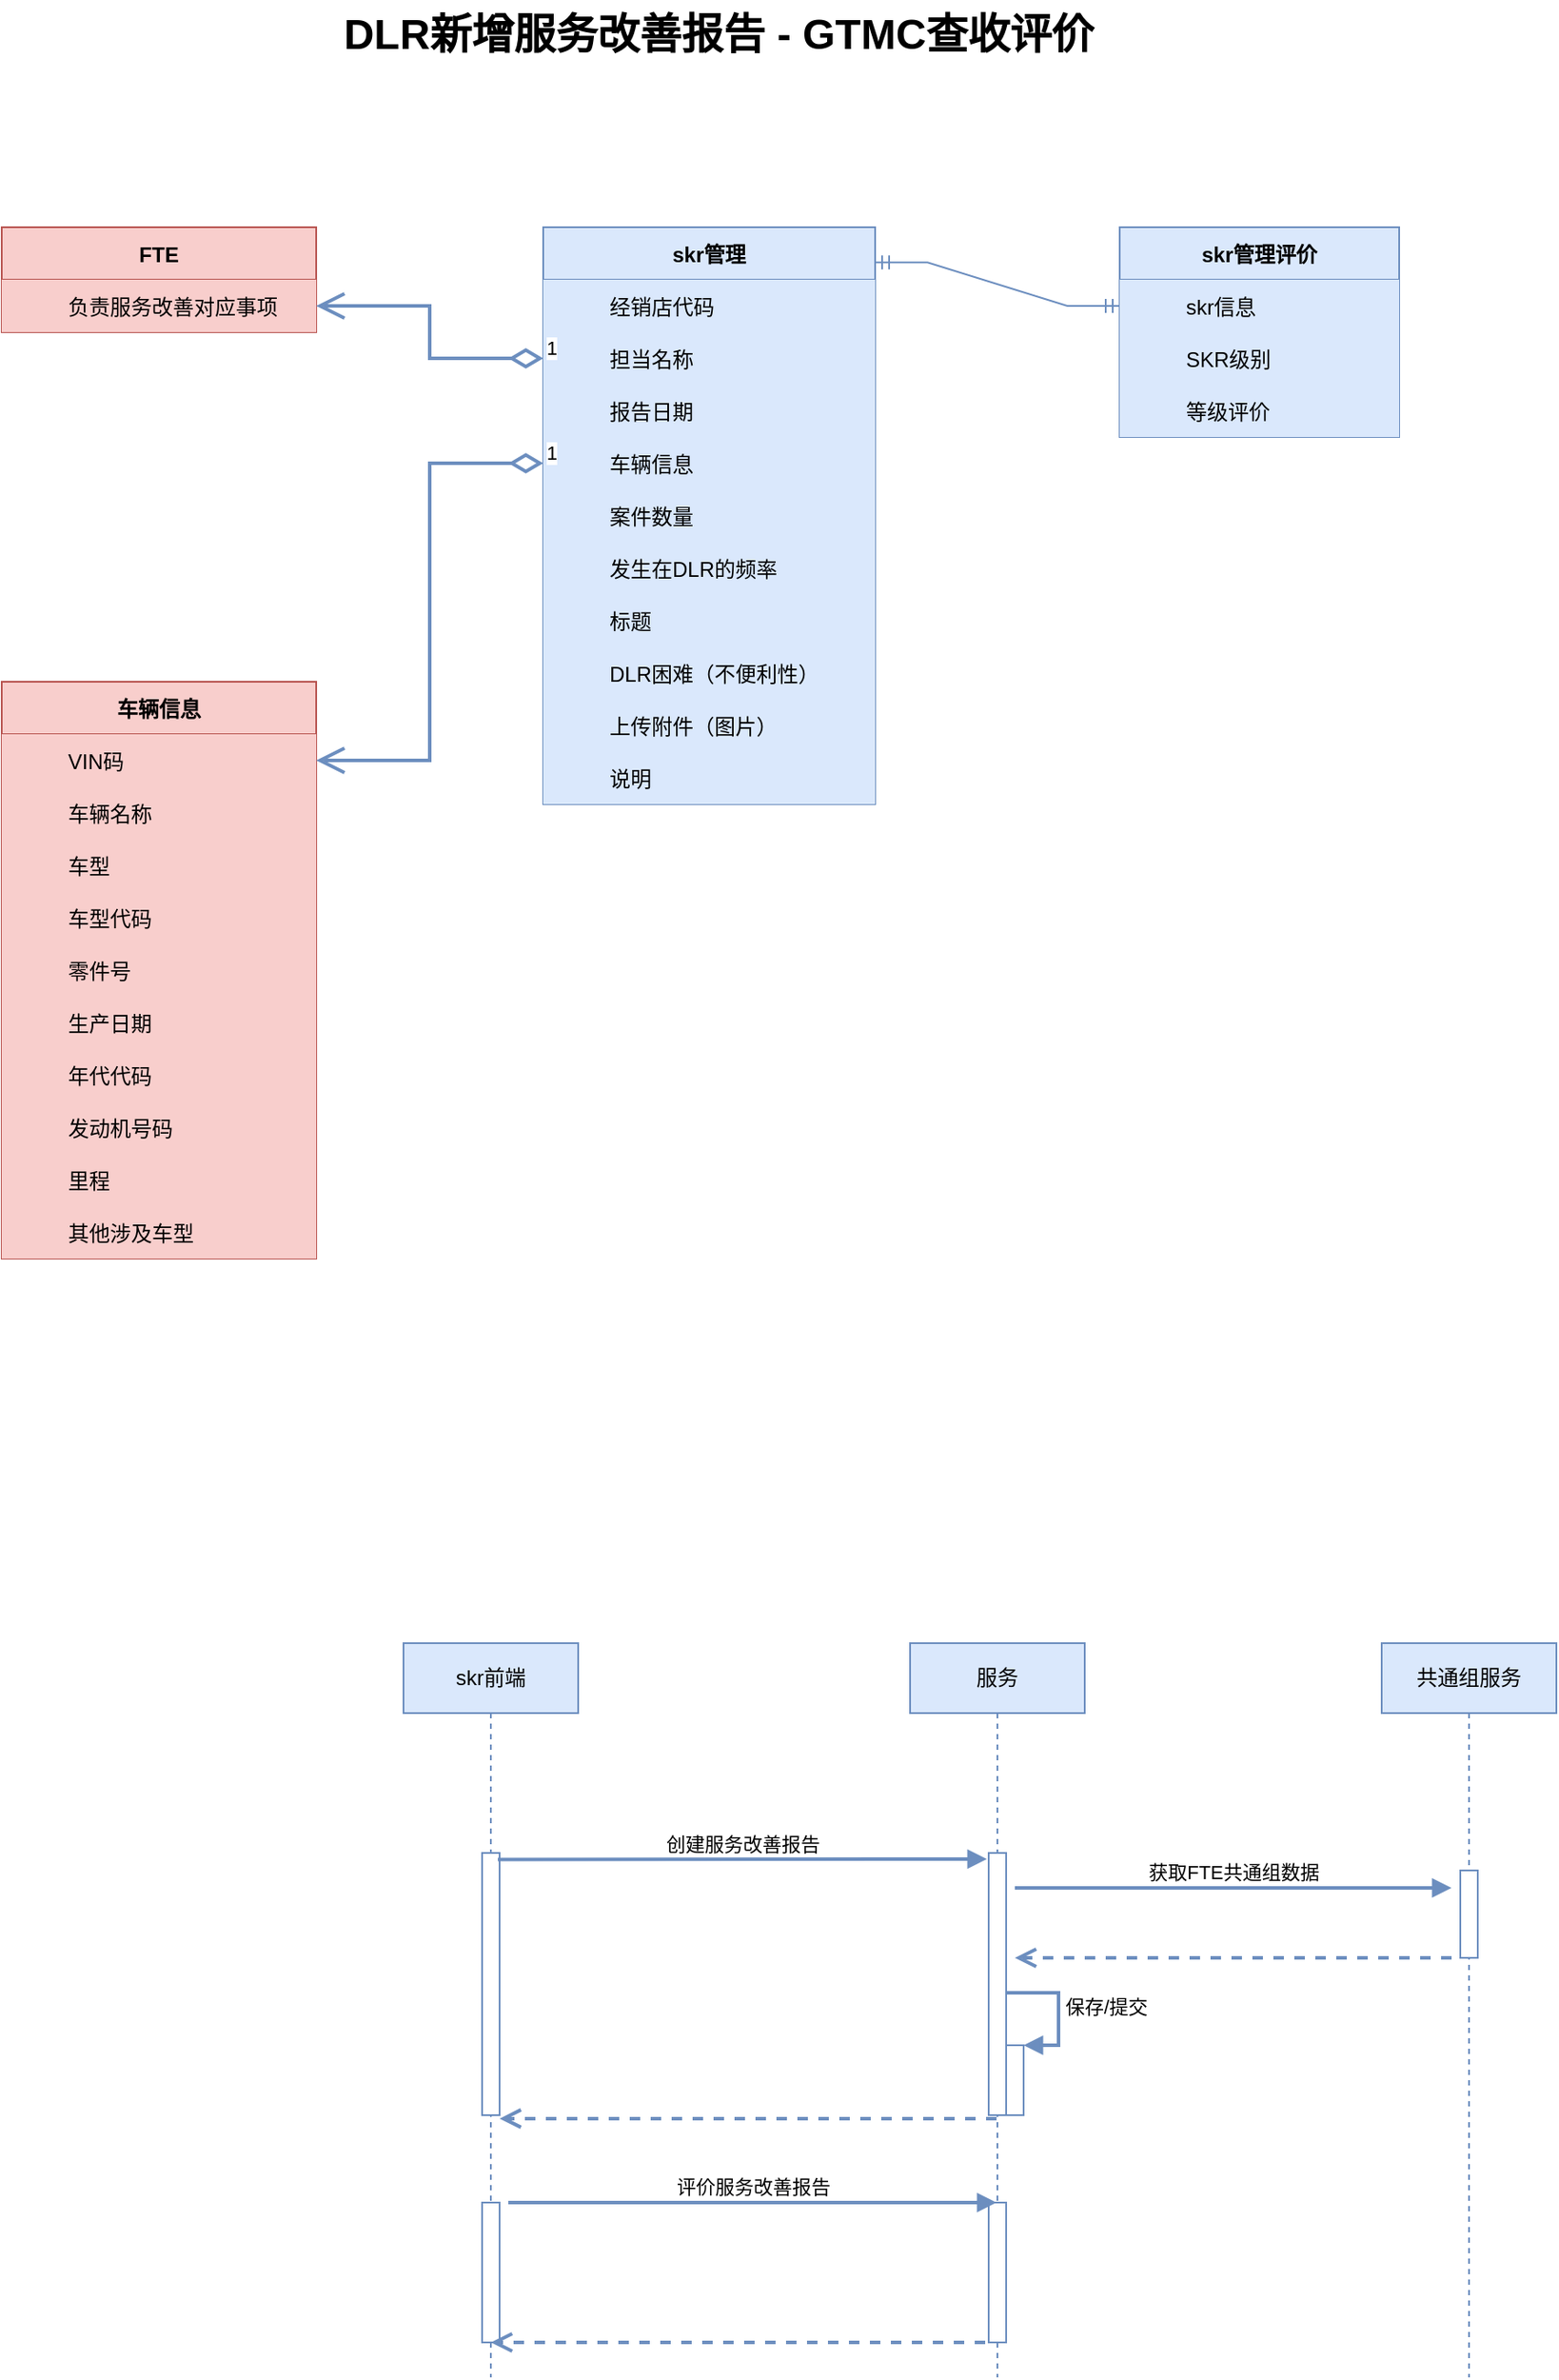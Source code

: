 <mxfile version="16.0.3" type="github" pages="2">
  <diagram id="Euu_QceIjtFikZF4ze-5" name="Page-1">
    <mxGraphModel dx="913" dy="622" grid="1" gridSize="10" guides="1" tooltips="1" connect="1" arrows="1" fold="1" page="1" pageScale="1" pageWidth="3300" pageHeight="4681" math="0" shadow="0">
      <root>
        <mxCell id="0" />
        <mxCell id="1" parent="0" />
        <mxCell id="wJIW1c3mZLkDGsUbWRqt-1" value="skr管理" style="shape=table;startSize=30;container=1;collapsible=1;childLayout=tableLayout;fixedRows=1;rowLines=0;fontStyle=1;align=center;resizeLast=1;fillColor=#dae8fc;strokeColor=#6c8ebf;" parent="1" vertex="1">
          <mxGeometry x="450" y="230" width="190" height="330.0" as="geometry" />
        </mxCell>
        <mxCell id="wJIW1c3mZLkDGsUbWRqt-5" value="" style="shape=partialRectangle;collapsible=0;dropTarget=0;pointerEvents=0;fillColor=none;top=0;left=0;bottom=0;right=0;points=[[0,0.5],[1,0.5]];portConstraint=eastwest;" parent="wJIW1c3mZLkDGsUbWRqt-1" vertex="1">
          <mxGeometry y="30" width="190" height="30" as="geometry" />
        </mxCell>
        <mxCell id="wJIW1c3mZLkDGsUbWRqt-6" value="" style="shape=partialRectangle;connectable=0;fillColor=#dae8fc;top=0;left=0;bottom=0;right=0;editable=1;overflow=hidden;strokeColor=#6c8ebf;" parent="wJIW1c3mZLkDGsUbWRqt-5" vertex="1">
          <mxGeometry width="30" height="30" as="geometry">
            <mxRectangle width="30" height="30" as="alternateBounds" />
          </mxGeometry>
        </mxCell>
        <mxCell id="wJIW1c3mZLkDGsUbWRqt-7" value="经销店代码" style="shape=partialRectangle;connectable=0;fillColor=#dae8fc;top=0;left=0;bottom=0;right=0;align=left;spacingLeft=6;overflow=hidden;strokeColor=#6c8ebf;" parent="wJIW1c3mZLkDGsUbWRqt-5" vertex="1">
          <mxGeometry x="30" width="160" height="30" as="geometry">
            <mxRectangle width="160" height="30" as="alternateBounds" />
          </mxGeometry>
        </mxCell>
        <mxCell id="wJIW1c3mZLkDGsUbWRqt-8" value="" style="shape=partialRectangle;collapsible=0;dropTarget=0;pointerEvents=0;fillColor=none;top=0;left=0;bottom=0;right=0;points=[[0,0.5],[1,0.5]];portConstraint=eastwest;" parent="wJIW1c3mZLkDGsUbWRqt-1" vertex="1">
          <mxGeometry y="60" width="190" height="30" as="geometry" />
        </mxCell>
        <mxCell id="wJIW1c3mZLkDGsUbWRqt-9" value="" style="shape=partialRectangle;connectable=0;fillColor=#dae8fc;top=0;left=0;bottom=0;right=0;editable=1;overflow=hidden;strokeColor=#6c8ebf;" parent="wJIW1c3mZLkDGsUbWRqt-8" vertex="1">
          <mxGeometry width="30" height="30" as="geometry">
            <mxRectangle width="30" height="30" as="alternateBounds" />
          </mxGeometry>
        </mxCell>
        <mxCell id="wJIW1c3mZLkDGsUbWRqt-10" value="担当名称" style="shape=partialRectangle;connectable=0;fillColor=#dae8fc;top=0;left=0;bottom=0;right=0;align=left;spacingLeft=6;overflow=hidden;strokeColor=#6c8ebf;" parent="wJIW1c3mZLkDGsUbWRqt-8" vertex="1">
          <mxGeometry x="30" width="160" height="30" as="geometry">
            <mxRectangle width="160" height="30" as="alternateBounds" />
          </mxGeometry>
        </mxCell>
        <mxCell id="wJIW1c3mZLkDGsUbWRqt-11" value="" style="shape=partialRectangle;collapsible=0;dropTarget=0;pointerEvents=0;fillColor=none;top=0;left=0;bottom=0;right=0;points=[[0,0.5],[1,0.5]];portConstraint=eastwest;" parent="wJIW1c3mZLkDGsUbWRqt-1" vertex="1">
          <mxGeometry y="90" width="190" height="30" as="geometry" />
        </mxCell>
        <mxCell id="wJIW1c3mZLkDGsUbWRqt-12" value="" style="shape=partialRectangle;connectable=0;fillColor=#dae8fc;top=0;left=0;bottom=0;right=0;editable=1;overflow=hidden;strokeColor=#6c8ebf;" parent="wJIW1c3mZLkDGsUbWRqt-11" vertex="1">
          <mxGeometry width="30" height="30" as="geometry">
            <mxRectangle width="30" height="30" as="alternateBounds" />
          </mxGeometry>
        </mxCell>
        <mxCell id="wJIW1c3mZLkDGsUbWRqt-13" value="报告日期" style="shape=partialRectangle;connectable=0;fillColor=#dae8fc;top=0;left=0;bottom=0;right=0;align=left;spacingLeft=6;overflow=hidden;strokeColor=#6c8ebf;" parent="wJIW1c3mZLkDGsUbWRqt-11" vertex="1">
          <mxGeometry x="30" width="160" height="30" as="geometry">
            <mxRectangle width="160" height="30" as="alternateBounds" />
          </mxGeometry>
        </mxCell>
        <mxCell id="qzuz3q-X96KGlrMmshsN-16" value="" style="shape=partialRectangle;collapsible=0;dropTarget=0;pointerEvents=0;fillColor=none;top=0;left=0;bottom=0;right=0;points=[[0,0.5],[1,0.5]];portConstraint=eastwest;" parent="wJIW1c3mZLkDGsUbWRqt-1" vertex="1">
          <mxGeometry y="120" width="190" height="30" as="geometry" />
        </mxCell>
        <mxCell id="qzuz3q-X96KGlrMmshsN-17" value="" style="shape=partialRectangle;connectable=0;fillColor=#dae8fc;top=0;left=0;bottom=0;right=0;editable=1;overflow=hidden;strokeColor=#6c8ebf;" parent="qzuz3q-X96KGlrMmshsN-16" vertex="1">
          <mxGeometry width="30" height="30" as="geometry">
            <mxRectangle width="30" height="30" as="alternateBounds" />
          </mxGeometry>
        </mxCell>
        <mxCell id="qzuz3q-X96KGlrMmshsN-18" value="车辆信息" style="shape=partialRectangle;connectable=0;fillColor=#dae8fc;top=0;left=0;bottom=0;right=0;align=left;spacingLeft=6;overflow=hidden;strokeColor=#6c8ebf;" parent="qzuz3q-X96KGlrMmshsN-16" vertex="1">
          <mxGeometry x="30" width="160" height="30" as="geometry">
            <mxRectangle width="160" height="30" as="alternateBounds" />
          </mxGeometry>
        </mxCell>
        <mxCell id="qzuz3q-X96KGlrMmshsN-43" value="" style="shape=partialRectangle;collapsible=0;dropTarget=0;pointerEvents=0;fillColor=none;top=0;left=0;bottom=0;right=0;points=[[0,0.5],[1,0.5]];portConstraint=eastwest;" parent="wJIW1c3mZLkDGsUbWRqt-1" vertex="1">
          <mxGeometry y="150" width="190" height="30" as="geometry" />
        </mxCell>
        <mxCell id="qzuz3q-X96KGlrMmshsN-44" value="" style="shape=partialRectangle;connectable=0;fillColor=#dae8fc;top=0;left=0;bottom=0;right=0;editable=1;overflow=hidden;strokeColor=#6c8ebf;" parent="qzuz3q-X96KGlrMmshsN-43" vertex="1">
          <mxGeometry width="30" height="30" as="geometry">
            <mxRectangle width="30" height="30" as="alternateBounds" />
          </mxGeometry>
        </mxCell>
        <mxCell id="qzuz3q-X96KGlrMmshsN-45" value="案件数量" style="shape=partialRectangle;connectable=0;fillColor=#dae8fc;top=0;left=0;bottom=0;right=0;align=left;spacingLeft=6;overflow=hidden;strokeColor=#6c8ebf;" parent="qzuz3q-X96KGlrMmshsN-43" vertex="1">
          <mxGeometry x="30" width="160" height="30" as="geometry">
            <mxRectangle width="160" height="30" as="alternateBounds" />
          </mxGeometry>
        </mxCell>
        <mxCell id="qzuz3q-X96KGlrMmshsN-46" value="" style="shape=partialRectangle;collapsible=0;dropTarget=0;pointerEvents=0;fillColor=none;top=0;left=0;bottom=0;right=0;points=[[0,0.5],[1,0.5]];portConstraint=eastwest;" parent="wJIW1c3mZLkDGsUbWRqt-1" vertex="1">
          <mxGeometry y="180" width="190" height="30" as="geometry" />
        </mxCell>
        <mxCell id="qzuz3q-X96KGlrMmshsN-47" value="" style="shape=partialRectangle;connectable=0;fillColor=#dae8fc;top=0;left=0;bottom=0;right=0;editable=1;overflow=hidden;strokeColor=#6c8ebf;" parent="qzuz3q-X96KGlrMmshsN-46" vertex="1">
          <mxGeometry width="30" height="30" as="geometry">
            <mxRectangle width="30" height="30" as="alternateBounds" />
          </mxGeometry>
        </mxCell>
        <mxCell id="qzuz3q-X96KGlrMmshsN-48" value="发生在DLR的频率" style="shape=partialRectangle;connectable=0;fillColor=#dae8fc;top=0;left=0;bottom=0;right=0;align=left;spacingLeft=6;overflow=hidden;strokeColor=#6c8ebf;" parent="qzuz3q-X96KGlrMmshsN-46" vertex="1">
          <mxGeometry x="30" width="160" height="30" as="geometry">
            <mxRectangle width="160" height="30" as="alternateBounds" />
          </mxGeometry>
        </mxCell>
        <mxCell id="qzuz3q-X96KGlrMmshsN-49" value="" style="shape=partialRectangle;collapsible=0;dropTarget=0;pointerEvents=0;fillColor=none;top=0;left=0;bottom=0;right=0;points=[[0,0.5],[1,0.5]];portConstraint=eastwest;" parent="wJIW1c3mZLkDGsUbWRqt-1" vertex="1">
          <mxGeometry y="210" width="190" height="30" as="geometry" />
        </mxCell>
        <mxCell id="qzuz3q-X96KGlrMmshsN-50" value="" style="shape=partialRectangle;connectable=0;fillColor=#dae8fc;top=0;left=0;bottom=0;right=0;editable=1;overflow=hidden;strokeColor=#6c8ebf;" parent="qzuz3q-X96KGlrMmshsN-49" vertex="1">
          <mxGeometry width="30" height="30" as="geometry">
            <mxRectangle width="30" height="30" as="alternateBounds" />
          </mxGeometry>
        </mxCell>
        <mxCell id="qzuz3q-X96KGlrMmshsN-51" value="标题" style="shape=partialRectangle;connectable=0;fillColor=#dae8fc;top=0;left=0;bottom=0;right=0;align=left;spacingLeft=6;overflow=hidden;strokeColor=#6c8ebf;" parent="qzuz3q-X96KGlrMmshsN-49" vertex="1">
          <mxGeometry x="30" width="160" height="30" as="geometry">
            <mxRectangle width="160" height="30" as="alternateBounds" />
          </mxGeometry>
        </mxCell>
        <mxCell id="qzuz3q-X96KGlrMmshsN-52" value="" style="shape=partialRectangle;collapsible=0;dropTarget=0;pointerEvents=0;fillColor=none;top=0;left=0;bottom=0;right=0;points=[[0,0.5],[1,0.5]];portConstraint=eastwest;" parent="wJIW1c3mZLkDGsUbWRqt-1" vertex="1">
          <mxGeometry y="240" width="190" height="30" as="geometry" />
        </mxCell>
        <mxCell id="qzuz3q-X96KGlrMmshsN-53" value="" style="shape=partialRectangle;connectable=0;fillColor=#dae8fc;top=0;left=0;bottom=0;right=0;editable=1;overflow=hidden;strokeColor=#6c8ebf;" parent="qzuz3q-X96KGlrMmshsN-52" vertex="1">
          <mxGeometry width="30" height="30" as="geometry">
            <mxRectangle width="30" height="30" as="alternateBounds" />
          </mxGeometry>
        </mxCell>
        <mxCell id="qzuz3q-X96KGlrMmshsN-54" value="DLR困难（不便利性）" style="shape=partialRectangle;connectable=0;fillColor=#dae8fc;top=0;left=0;bottom=0;right=0;align=left;spacingLeft=6;overflow=hidden;strokeColor=#6c8ebf;" parent="qzuz3q-X96KGlrMmshsN-52" vertex="1">
          <mxGeometry x="30" width="160" height="30" as="geometry">
            <mxRectangle width="160" height="30" as="alternateBounds" />
          </mxGeometry>
        </mxCell>
        <mxCell id="qzuz3q-X96KGlrMmshsN-55" value="" style="shape=partialRectangle;collapsible=0;dropTarget=0;pointerEvents=0;fillColor=none;top=0;left=0;bottom=0;right=0;points=[[0,0.5],[1,0.5]];portConstraint=eastwest;" parent="wJIW1c3mZLkDGsUbWRqt-1" vertex="1">
          <mxGeometry y="270" width="190" height="30" as="geometry" />
        </mxCell>
        <mxCell id="qzuz3q-X96KGlrMmshsN-56" value="" style="shape=partialRectangle;connectable=0;fillColor=#dae8fc;top=0;left=0;bottom=0;right=0;editable=1;overflow=hidden;strokeColor=#6c8ebf;" parent="qzuz3q-X96KGlrMmshsN-55" vertex="1">
          <mxGeometry width="30" height="30" as="geometry">
            <mxRectangle width="30" height="30" as="alternateBounds" />
          </mxGeometry>
        </mxCell>
        <mxCell id="qzuz3q-X96KGlrMmshsN-57" value="上传附件（图片）" style="shape=partialRectangle;connectable=0;fillColor=#dae8fc;top=0;left=0;bottom=0;right=0;align=left;spacingLeft=6;overflow=hidden;strokeColor=#6c8ebf;" parent="qzuz3q-X96KGlrMmshsN-55" vertex="1">
          <mxGeometry x="30" width="160" height="30" as="geometry">
            <mxRectangle width="160" height="30" as="alternateBounds" />
          </mxGeometry>
        </mxCell>
        <mxCell id="qzuz3q-X96KGlrMmshsN-58" value="" style="shape=partialRectangle;collapsible=0;dropTarget=0;pointerEvents=0;fillColor=none;top=0;left=0;bottom=0;right=0;points=[[0,0.5],[1,0.5]];portConstraint=eastwest;" parent="wJIW1c3mZLkDGsUbWRqt-1" vertex="1">
          <mxGeometry y="300" width="190" height="30" as="geometry" />
        </mxCell>
        <mxCell id="qzuz3q-X96KGlrMmshsN-59" value="" style="shape=partialRectangle;connectable=0;fillColor=#dae8fc;top=0;left=0;bottom=0;right=0;editable=1;overflow=hidden;strokeColor=#6c8ebf;" parent="qzuz3q-X96KGlrMmshsN-58" vertex="1">
          <mxGeometry width="30" height="30" as="geometry">
            <mxRectangle width="30" height="30" as="alternateBounds" />
          </mxGeometry>
        </mxCell>
        <mxCell id="qzuz3q-X96KGlrMmshsN-60" value="说明" style="shape=partialRectangle;connectable=0;fillColor=#dae8fc;top=0;left=0;bottom=0;right=0;align=left;spacingLeft=6;overflow=hidden;strokeColor=#6c8ebf;" parent="qzuz3q-X96KGlrMmshsN-58" vertex="1">
          <mxGeometry x="30" width="160" height="30" as="geometry">
            <mxRectangle width="160" height="30" as="alternateBounds" />
          </mxGeometry>
        </mxCell>
        <mxCell id="qzuz3q-X96KGlrMmshsN-64" value="skr管理评价" style="shape=table;startSize=30;container=1;collapsible=1;childLayout=tableLayout;fixedRows=1;rowLines=0;fontStyle=1;align=center;resizeLast=1;fillColor=#dae8fc;strokeColor=#6c8ebf;" parent="1" vertex="1">
          <mxGeometry x="780" y="230" width="160" height="120.0" as="geometry" />
        </mxCell>
        <mxCell id="qzuz3q-X96KGlrMmshsN-68" value="" style="shape=partialRectangle;collapsible=0;dropTarget=0;pointerEvents=0;fillColor=none;top=0;left=0;bottom=0;right=0;points=[[0,0.5],[1,0.5]];portConstraint=eastwest;strokeColor=#6C8EBF;" parent="qzuz3q-X96KGlrMmshsN-64" vertex="1">
          <mxGeometry y="30" width="160" height="30" as="geometry" />
        </mxCell>
        <mxCell id="qzuz3q-X96KGlrMmshsN-69" value="" style="shape=partialRectangle;connectable=0;fillColor=#dae8fc;top=0;left=0;bottom=0;right=0;editable=1;overflow=hidden;strokeColor=#6c8ebf;" parent="qzuz3q-X96KGlrMmshsN-68" vertex="1">
          <mxGeometry width="30" height="30" as="geometry">
            <mxRectangle width="30" height="30" as="alternateBounds" />
          </mxGeometry>
        </mxCell>
        <mxCell id="qzuz3q-X96KGlrMmshsN-70" value="skr信息" style="shape=partialRectangle;connectable=0;fillColor=#dae8fc;top=0;left=0;bottom=0;right=0;align=left;spacingLeft=6;overflow=hidden;strokeColor=#6c8ebf;" parent="qzuz3q-X96KGlrMmshsN-68" vertex="1">
          <mxGeometry x="30" width="130" height="30" as="geometry">
            <mxRectangle width="130" height="30" as="alternateBounds" />
          </mxGeometry>
        </mxCell>
        <mxCell id="qzuz3q-X96KGlrMmshsN-74" value="" style="shape=partialRectangle;collapsible=0;dropTarget=0;pointerEvents=0;fillColor=none;top=0;left=0;bottom=0;right=0;points=[[0,0.5],[1,0.5]];portConstraint=eastwest;" parent="qzuz3q-X96KGlrMmshsN-64" vertex="1">
          <mxGeometry y="60" width="160" height="30" as="geometry" />
        </mxCell>
        <mxCell id="qzuz3q-X96KGlrMmshsN-75" value="" style="shape=partialRectangle;connectable=0;fillColor=#dae8fc;top=0;left=0;bottom=0;right=0;editable=1;overflow=hidden;strokeColor=#6c8ebf;" parent="qzuz3q-X96KGlrMmshsN-74" vertex="1">
          <mxGeometry width="30" height="30" as="geometry">
            <mxRectangle width="30" height="30" as="alternateBounds" />
          </mxGeometry>
        </mxCell>
        <mxCell id="qzuz3q-X96KGlrMmshsN-76" value="SKR级别" style="shape=partialRectangle;connectable=0;fillColor=#dae8fc;top=0;left=0;bottom=0;right=0;align=left;spacingLeft=6;overflow=hidden;strokeColor=#6c8ebf;" parent="qzuz3q-X96KGlrMmshsN-74" vertex="1">
          <mxGeometry x="30" width="130" height="30" as="geometry">
            <mxRectangle width="130" height="30" as="alternateBounds" />
          </mxGeometry>
        </mxCell>
        <mxCell id="qzuz3q-X96KGlrMmshsN-77" value="" style="shape=partialRectangle;collapsible=0;dropTarget=0;pointerEvents=0;fillColor=none;top=0;left=0;bottom=0;right=0;points=[[0,0.5],[1,0.5]];portConstraint=eastwest;" parent="qzuz3q-X96KGlrMmshsN-64" vertex="1">
          <mxGeometry y="90" width="160" height="30" as="geometry" />
        </mxCell>
        <mxCell id="qzuz3q-X96KGlrMmshsN-78" value="" style="shape=partialRectangle;connectable=0;fillColor=#dae8fc;top=0;left=0;bottom=0;right=0;editable=1;overflow=hidden;strokeColor=#6c8ebf;" parent="qzuz3q-X96KGlrMmshsN-77" vertex="1">
          <mxGeometry width="30" height="30" as="geometry">
            <mxRectangle width="30" height="30" as="alternateBounds" />
          </mxGeometry>
        </mxCell>
        <mxCell id="qzuz3q-X96KGlrMmshsN-79" value="等级评价" style="shape=partialRectangle;connectable=0;fillColor=#dae8fc;top=0;left=0;bottom=0;right=0;align=left;spacingLeft=6;overflow=hidden;strokeColor=#6c8ebf;" parent="qzuz3q-X96KGlrMmshsN-77" vertex="1">
          <mxGeometry x="30" width="130" height="30" as="geometry">
            <mxRectangle width="130" height="30" as="alternateBounds" />
          </mxGeometry>
        </mxCell>
        <mxCell id="qzuz3q-X96KGlrMmshsN-105" value="" style="edgeStyle=entityRelationEdgeStyle;fontSize=12;html=1;endArrow=ERmandOne;startArrow=ERmandOne;rounded=0;exitX=1;exitY=0.061;exitDx=0;exitDy=0;entryX=0;entryY=0.5;entryDx=0;entryDy=0;strokeColor=#6C8EBF;exitPerimeter=0;" parent="1" source="wJIW1c3mZLkDGsUbWRqt-1" target="qzuz3q-X96KGlrMmshsN-68" edge="1">
          <mxGeometry width="100" height="100" relative="1" as="geometry">
            <mxPoint x="640" y="275" as="sourcePoint" />
            <mxPoint x="440" y="270" as="targetPoint" />
          </mxGeometry>
        </mxCell>
        <mxCell id="qzuz3q-X96KGlrMmshsN-122" value="车辆信息" style="shape=table;startSize=30;container=1;collapsible=1;childLayout=tableLayout;fixedRows=1;rowLines=0;fontStyle=1;align=center;resizeLast=1;labelBorderColor=none;strokeColor=#b85450;strokeWidth=1;fillColor=#f8cecc;" parent="1" vertex="1">
          <mxGeometry x="140" y="490" width="180" height="330" as="geometry" />
        </mxCell>
        <mxCell id="qzuz3q-X96KGlrMmshsN-126" value="" style="shape=partialRectangle;collapsible=0;dropTarget=0;pointerEvents=0;fillColor=none;top=0;left=0;bottom=0;right=0;points=[[0,0.5],[1,0.5]];portConstraint=eastwest;labelBorderColor=none;strokeColor=#6C8EBF;strokeWidth=1;" parent="qzuz3q-X96KGlrMmshsN-122" vertex="1">
          <mxGeometry y="30" width="180" height="30" as="geometry" />
        </mxCell>
        <mxCell id="qzuz3q-X96KGlrMmshsN-127" value="" style="shape=partialRectangle;connectable=0;fillColor=#f8cecc;top=0;left=0;bottom=0;right=0;editable=1;overflow=hidden;labelBorderColor=none;strokeColor=#b85450;strokeWidth=1;" parent="qzuz3q-X96KGlrMmshsN-126" vertex="1">
          <mxGeometry width="30" height="30" as="geometry">
            <mxRectangle width="30" height="30" as="alternateBounds" />
          </mxGeometry>
        </mxCell>
        <mxCell id="qzuz3q-X96KGlrMmshsN-128" value="VIN码" style="shape=partialRectangle;connectable=0;fillColor=#f8cecc;top=0;left=0;bottom=0;right=0;align=left;spacingLeft=6;overflow=hidden;labelBorderColor=none;strokeColor=#b85450;strokeWidth=1;" parent="qzuz3q-X96KGlrMmshsN-126" vertex="1">
          <mxGeometry x="30" width="150" height="30" as="geometry">
            <mxRectangle width="150" height="30" as="alternateBounds" />
          </mxGeometry>
        </mxCell>
        <mxCell id="qzuz3q-X96KGlrMmshsN-129" value="" style="shape=partialRectangle;collapsible=0;dropTarget=0;pointerEvents=0;fillColor=none;top=0;left=0;bottom=0;right=0;points=[[0,0.5],[1,0.5]];portConstraint=eastwest;labelBorderColor=none;strokeColor=#6C8EBF;strokeWidth=1;" parent="qzuz3q-X96KGlrMmshsN-122" vertex="1">
          <mxGeometry y="60" width="180" height="30" as="geometry" />
        </mxCell>
        <mxCell id="qzuz3q-X96KGlrMmshsN-130" value="" style="shape=partialRectangle;connectable=0;fillColor=#f8cecc;top=0;left=0;bottom=0;right=0;editable=1;overflow=hidden;labelBorderColor=none;strokeColor=#b85450;strokeWidth=1;" parent="qzuz3q-X96KGlrMmshsN-129" vertex="1">
          <mxGeometry width="30" height="30" as="geometry">
            <mxRectangle width="30" height="30" as="alternateBounds" />
          </mxGeometry>
        </mxCell>
        <mxCell id="qzuz3q-X96KGlrMmshsN-131" value="车辆名称" style="shape=partialRectangle;connectable=0;fillColor=#f8cecc;top=0;left=0;bottom=0;right=0;align=left;spacingLeft=6;overflow=hidden;labelBorderColor=none;strokeColor=#b85450;strokeWidth=1;" parent="qzuz3q-X96KGlrMmshsN-129" vertex="1">
          <mxGeometry x="30" width="150" height="30" as="geometry">
            <mxRectangle width="150" height="30" as="alternateBounds" />
          </mxGeometry>
        </mxCell>
        <mxCell id="qzuz3q-X96KGlrMmshsN-132" value="" style="shape=partialRectangle;collapsible=0;dropTarget=0;pointerEvents=0;fillColor=none;top=0;left=0;bottom=0;right=0;points=[[0,0.5],[1,0.5]];portConstraint=eastwest;labelBorderColor=none;strokeColor=#6C8EBF;strokeWidth=1;" parent="qzuz3q-X96KGlrMmshsN-122" vertex="1">
          <mxGeometry y="90" width="180" height="30" as="geometry" />
        </mxCell>
        <mxCell id="qzuz3q-X96KGlrMmshsN-133" value="" style="shape=partialRectangle;connectable=0;fillColor=#f8cecc;top=0;left=0;bottom=0;right=0;editable=1;overflow=hidden;labelBorderColor=none;strokeColor=#b85450;strokeWidth=1;" parent="qzuz3q-X96KGlrMmshsN-132" vertex="1">
          <mxGeometry width="30" height="30" as="geometry">
            <mxRectangle width="30" height="30" as="alternateBounds" />
          </mxGeometry>
        </mxCell>
        <mxCell id="qzuz3q-X96KGlrMmshsN-134" value="车型" style="shape=partialRectangle;connectable=0;fillColor=#f8cecc;top=0;left=0;bottom=0;right=0;align=left;spacingLeft=6;overflow=hidden;labelBorderColor=none;strokeColor=#b85450;strokeWidth=1;" parent="qzuz3q-X96KGlrMmshsN-132" vertex="1">
          <mxGeometry x="30" width="150" height="30" as="geometry">
            <mxRectangle width="150" height="30" as="alternateBounds" />
          </mxGeometry>
        </mxCell>
        <mxCell id="qzuz3q-X96KGlrMmshsN-135" value="" style="shape=partialRectangle;collapsible=0;dropTarget=0;pointerEvents=0;fillColor=none;top=0;left=0;bottom=0;right=0;points=[[0,0.5],[1,0.5]];portConstraint=eastwest;labelBorderColor=none;strokeColor=#6C8EBF;strokeWidth=1;" parent="qzuz3q-X96KGlrMmshsN-122" vertex="1">
          <mxGeometry y="120" width="180" height="30" as="geometry" />
        </mxCell>
        <mxCell id="qzuz3q-X96KGlrMmshsN-136" value="" style="shape=partialRectangle;connectable=0;fillColor=#f8cecc;top=0;left=0;bottom=0;right=0;editable=1;overflow=hidden;labelBorderColor=none;strokeColor=#b85450;strokeWidth=1;" parent="qzuz3q-X96KGlrMmshsN-135" vertex="1">
          <mxGeometry width="30" height="30" as="geometry">
            <mxRectangle width="30" height="30" as="alternateBounds" />
          </mxGeometry>
        </mxCell>
        <mxCell id="qzuz3q-X96KGlrMmshsN-137" value="车型代码" style="shape=partialRectangle;connectable=0;fillColor=#f8cecc;top=0;left=0;bottom=0;right=0;align=left;spacingLeft=6;overflow=hidden;labelBorderColor=none;strokeColor=#b85450;strokeWidth=1;" parent="qzuz3q-X96KGlrMmshsN-135" vertex="1">
          <mxGeometry x="30" width="150" height="30" as="geometry">
            <mxRectangle width="150" height="30" as="alternateBounds" />
          </mxGeometry>
        </mxCell>
        <mxCell id="qzuz3q-X96KGlrMmshsN-165" value="" style="shape=partialRectangle;collapsible=0;dropTarget=0;pointerEvents=0;fillColor=none;top=0;left=0;bottom=0;right=0;points=[[0,0.5],[1,0.5]];portConstraint=eastwest;labelBorderColor=none;strokeColor=#6C8EBF;strokeWidth=1;" parent="qzuz3q-X96KGlrMmshsN-122" vertex="1">
          <mxGeometry y="150" width="180" height="30" as="geometry" />
        </mxCell>
        <mxCell id="qzuz3q-X96KGlrMmshsN-166" value="" style="shape=partialRectangle;connectable=0;fillColor=#f8cecc;top=0;left=0;bottom=0;right=0;editable=1;overflow=hidden;labelBorderColor=none;strokeColor=#b85450;strokeWidth=1;" parent="qzuz3q-X96KGlrMmshsN-165" vertex="1">
          <mxGeometry width="30" height="30" as="geometry">
            <mxRectangle width="30" height="30" as="alternateBounds" />
          </mxGeometry>
        </mxCell>
        <mxCell id="qzuz3q-X96KGlrMmshsN-167" value="零件号" style="shape=partialRectangle;connectable=0;fillColor=#f8cecc;top=0;left=0;bottom=0;right=0;align=left;spacingLeft=6;overflow=hidden;labelBorderColor=none;strokeColor=#b85450;strokeWidth=1;" parent="qzuz3q-X96KGlrMmshsN-165" vertex="1">
          <mxGeometry x="30" width="150" height="30" as="geometry">
            <mxRectangle width="150" height="30" as="alternateBounds" />
          </mxGeometry>
        </mxCell>
        <mxCell id="qzuz3q-X96KGlrMmshsN-138" value="" style="shape=partialRectangle;collapsible=0;dropTarget=0;pointerEvents=0;fillColor=none;top=0;left=0;bottom=0;right=0;points=[[0,0.5],[1,0.5]];portConstraint=eastwest;labelBorderColor=none;strokeColor=#6C8EBF;strokeWidth=1;" parent="qzuz3q-X96KGlrMmshsN-122" vertex="1">
          <mxGeometry y="180" width="180" height="30" as="geometry" />
        </mxCell>
        <mxCell id="qzuz3q-X96KGlrMmshsN-139" value="" style="shape=partialRectangle;connectable=0;fillColor=#f8cecc;top=0;left=0;bottom=0;right=0;editable=1;overflow=hidden;labelBorderColor=none;strokeColor=#b85450;strokeWidth=1;" parent="qzuz3q-X96KGlrMmshsN-138" vertex="1">
          <mxGeometry width="30" height="30" as="geometry">
            <mxRectangle width="30" height="30" as="alternateBounds" />
          </mxGeometry>
        </mxCell>
        <mxCell id="qzuz3q-X96KGlrMmshsN-140" value="生产日期" style="shape=partialRectangle;connectable=0;fillColor=#f8cecc;top=0;left=0;bottom=0;right=0;align=left;spacingLeft=6;overflow=hidden;labelBorderColor=none;strokeColor=#b85450;strokeWidth=1;" parent="qzuz3q-X96KGlrMmshsN-138" vertex="1">
          <mxGeometry x="30" width="150" height="30" as="geometry">
            <mxRectangle width="150" height="30" as="alternateBounds" />
          </mxGeometry>
        </mxCell>
        <mxCell id="qzuz3q-X96KGlrMmshsN-141" value="" style="shape=partialRectangle;collapsible=0;dropTarget=0;pointerEvents=0;fillColor=none;top=0;left=0;bottom=0;right=0;points=[[0,0.5],[1,0.5]];portConstraint=eastwest;labelBorderColor=none;strokeColor=#6C8EBF;strokeWidth=1;" parent="qzuz3q-X96KGlrMmshsN-122" vertex="1">
          <mxGeometry y="210" width="180" height="30" as="geometry" />
        </mxCell>
        <mxCell id="qzuz3q-X96KGlrMmshsN-142" value="" style="shape=partialRectangle;connectable=0;fillColor=#f8cecc;top=0;left=0;bottom=0;right=0;editable=1;overflow=hidden;labelBorderColor=none;strokeColor=#b85450;strokeWidth=1;" parent="qzuz3q-X96KGlrMmshsN-141" vertex="1">
          <mxGeometry width="30" height="30" as="geometry">
            <mxRectangle width="30" height="30" as="alternateBounds" />
          </mxGeometry>
        </mxCell>
        <mxCell id="qzuz3q-X96KGlrMmshsN-143" value="年代代码" style="shape=partialRectangle;connectable=0;fillColor=#f8cecc;top=0;left=0;bottom=0;right=0;align=left;spacingLeft=6;overflow=hidden;labelBorderColor=none;strokeColor=#b85450;strokeWidth=1;" parent="qzuz3q-X96KGlrMmshsN-141" vertex="1">
          <mxGeometry x="30" width="150" height="30" as="geometry">
            <mxRectangle width="150" height="30" as="alternateBounds" />
          </mxGeometry>
        </mxCell>
        <mxCell id="qzuz3q-X96KGlrMmshsN-162" value="" style="shape=partialRectangle;collapsible=0;dropTarget=0;pointerEvents=0;fillColor=none;top=0;left=0;bottom=0;right=0;points=[[0,0.5],[1,0.5]];portConstraint=eastwest;labelBorderColor=none;strokeColor=#6C8EBF;strokeWidth=1;" parent="qzuz3q-X96KGlrMmshsN-122" vertex="1">
          <mxGeometry y="240" width="180" height="30" as="geometry" />
        </mxCell>
        <mxCell id="qzuz3q-X96KGlrMmshsN-163" value="" style="shape=partialRectangle;connectable=0;fillColor=#f8cecc;top=0;left=0;bottom=0;right=0;editable=1;overflow=hidden;labelBorderColor=none;strokeColor=#b85450;strokeWidth=1;" parent="qzuz3q-X96KGlrMmshsN-162" vertex="1">
          <mxGeometry width="30" height="30" as="geometry">
            <mxRectangle width="30" height="30" as="alternateBounds" />
          </mxGeometry>
        </mxCell>
        <mxCell id="qzuz3q-X96KGlrMmshsN-164" value="发动机号码" style="shape=partialRectangle;connectable=0;fillColor=#f8cecc;top=0;left=0;bottom=0;right=0;align=left;spacingLeft=6;overflow=hidden;labelBorderColor=none;strokeColor=#b85450;strokeWidth=1;" parent="qzuz3q-X96KGlrMmshsN-162" vertex="1">
          <mxGeometry x="30" width="150" height="30" as="geometry">
            <mxRectangle width="150" height="30" as="alternateBounds" />
          </mxGeometry>
        </mxCell>
        <mxCell id="qzuz3q-X96KGlrMmshsN-159" value="" style="shape=partialRectangle;collapsible=0;dropTarget=0;pointerEvents=0;fillColor=none;top=0;left=0;bottom=0;right=0;points=[[0,0.5],[1,0.5]];portConstraint=eastwest;labelBorderColor=none;strokeColor=#6C8EBF;strokeWidth=1;" parent="qzuz3q-X96KGlrMmshsN-122" vertex="1">
          <mxGeometry y="270" width="180" height="30" as="geometry" />
        </mxCell>
        <mxCell id="qzuz3q-X96KGlrMmshsN-160" value="" style="shape=partialRectangle;connectable=0;fillColor=#f8cecc;top=0;left=0;bottom=0;right=0;editable=1;overflow=hidden;labelBorderColor=none;strokeColor=#b85450;strokeWidth=1;" parent="qzuz3q-X96KGlrMmshsN-159" vertex="1">
          <mxGeometry width="30" height="30" as="geometry">
            <mxRectangle width="30" height="30" as="alternateBounds" />
          </mxGeometry>
        </mxCell>
        <mxCell id="qzuz3q-X96KGlrMmshsN-161" value="里程" style="shape=partialRectangle;connectable=0;fillColor=#f8cecc;top=0;left=0;bottom=0;right=0;align=left;spacingLeft=6;overflow=hidden;labelBorderColor=none;strokeColor=#b85450;strokeWidth=1;" parent="qzuz3q-X96KGlrMmshsN-159" vertex="1">
          <mxGeometry x="30" width="150" height="30" as="geometry">
            <mxRectangle width="150" height="30" as="alternateBounds" />
          </mxGeometry>
        </mxCell>
        <mxCell id="qzuz3q-X96KGlrMmshsN-168" value="" style="shape=partialRectangle;collapsible=0;dropTarget=0;pointerEvents=0;fillColor=none;top=0;left=0;bottom=0;right=0;points=[[0,0.5],[1,0.5]];portConstraint=eastwest;labelBorderColor=none;strokeColor=#6C8EBF;strokeWidth=1;" parent="qzuz3q-X96KGlrMmshsN-122" vertex="1">
          <mxGeometry y="300" width="180" height="30" as="geometry" />
        </mxCell>
        <mxCell id="qzuz3q-X96KGlrMmshsN-169" value="" style="shape=partialRectangle;connectable=0;fillColor=#f8cecc;top=0;left=0;bottom=0;right=0;editable=1;overflow=hidden;labelBorderColor=none;strokeColor=#b85450;strokeWidth=1;" parent="qzuz3q-X96KGlrMmshsN-168" vertex="1">
          <mxGeometry width="30" height="30" as="geometry">
            <mxRectangle width="30" height="30" as="alternateBounds" />
          </mxGeometry>
        </mxCell>
        <mxCell id="qzuz3q-X96KGlrMmshsN-170" value="其他涉及车型" style="shape=partialRectangle;connectable=0;fillColor=#f8cecc;top=0;left=0;bottom=0;right=0;align=left;spacingLeft=6;overflow=hidden;labelBorderColor=none;strokeColor=#b85450;strokeWidth=1;" parent="qzuz3q-X96KGlrMmshsN-168" vertex="1">
          <mxGeometry x="30" width="150" height="30" as="geometry">
            <mxRectangle width="150" height="30" as="alternateBounds" />
          </mxGeometry>
        </mxCell>
        <mxCell id="qzuz3q-X96KGlrMmshsN-224" value="DLR新增服务改善报告 - GTMC查收评价" style="text;strokeColor=none;fillColor=none;html=1;fontSize=24;fontStyle=1;verticalAlign=middle;align=center;labelBorderColor=none;" parent="1" vertex="1">
          <mxGeometry x="500" y="100" width="100" height="40" as="geometry" />
        </mxCell>
        <mxCell id="k1s3rAszYnq4sWRu4zVc-1" value="&lt;font style=&quot;vertical-align: inherit&quot;&gt;&lt;font style=&quot;vertical-align: inherit&quot;&gt;skr前端&lt;/font&gt;&lt;/font&gt;" style="shape=umlLifeline;perimeter=lifelinePerimeter;whiteSpace=wrap;html=1;container=1;collapsible=0;recursiveResize=0;outlineConnect=0;fillColor=#dae8fc;strokeColor=#6c8ebf;" vertex="1" parent="1">
          <mxGeometry x="370" y="1040" width="100" height="420" as="geometry" />
        </mxCell>
        <mxCell id="k1s3rAszYnq4sWRu4zVc-4" value="" style="html=1;points=[];perimeter=orthogonalPerimeter;strokeColor=#6C8EBF;" vertex="1" parent="k1s3rAszYnq4sWRu4zVc-1">
          <mxGeometry x="45" y="120" width="10" height="150" as="geometry" />
        </mxCell>
        <mxCell id="k1s3rAszYnq4sWRu4zVc-9" value="" style="html=1;points=[];perimeter=orthogonalPerimeter;strokeColor=#6C8EBF;" vertex="1" parent="k1s3rAszYnq4sWRu4zVc-1">
          <mxGeometry x="45" y="320" width="10" height="80" as="geometry" />
        </mxCell>
        <mxCell id="k1s3rAszYnq4sWRu4zVc-2" value="服务" style="shape=umlLifeline;perimeter=lifelinePerimeter;whiteSpace=wrap;html=1;container=1;collapsible=0;recursiveResize=0;outlineConnect=0;fillColor=#dae8fc;strokeColor=#6c8ebf;" vertex="1" parent="1">
          <mxGeometry x="660" y="1040" width="100" height="420" as="geometry" />
        </mxCell>
        <mxCell id="k1s3rAszYnq4sWRu4zVc-5" value="" style="html=1;points=[];perimeter=orthogonalPerimeter;strokeColor=#6C8EBF;" vertex="1" parent="k1s3rAszYnq4sWRu4zVc-2">
          <mxGeometry x="45" y="120" width="10" height="150" as="geometry" />
        </mxCell>
        <mxCell id="k1s3rAszYnq4sWRu4zVc-10" value="" style="html=1;points=[];perimeter=orthogonalPerimeter;strokeColor=#6C8EBF;" vertex="1" parent="k1s3rAszYnq4sWRu4zVc-2">
          <mxGeometry x="45" y="320" width="10" height="80" as="geometry" />
        </mxCell>
        <mxCell id="k1s3rAszYnq4sWRu4zVc-16" value="" style="html=1;points=[];perimeter=orthogonalPerimeter;strokeColor=#6C8EBF;" vertex="1" parent="k1s3rAszYnq4sWRu4zVc-2">
          <mxGeometry x="55" y="230" width="10" height="40" as="geometry" />
        </mxCell>
        <mxCell id="k1s3rAszYnq4sWRu4zVc-17" value="保存/提交" style="edgeStyle=orthogonalEdgeStyle;html=1;align=left;spacingLeft=2;endArrow=block;rounded=0;entryX=1;entryY=0;strokeColor=#6C8EBF;strokeWidth=2;" edge="1" target="k1s3rAszYnq4sWRu4zVc-16" parent="k1s3rAszYnq4sWRu4zVc-2">
          <mxGeometry relative="1" as="geometry">
            <mxPoint x="60" y="200" as="sourcePoint" />
            <Array as="points">
              <mxPoint x="55" y="200" />
              <mxPoint x="85" y="200" />
              <mxPoint x="85" y="230" />
            </Array>
          </mxGeometry>
        </mxCell>
        <mxCell id="k1s3rAszYnq4sWRu4zVc-28" value="获取FTE共通组数据" style="html=1;verticalAlign=bottom;endArrow=block;rounded=0;strokeColor=#6C8EBF;strokeWidth=2;" edge="1" parent="k1s3rAszYnq4sWRu4zVc-2">
          <mxGeometry width="80" relative="1" as="geometry">
            <mxPoint x="60" y="140" as="sourcePoint" />
            <mxPoint x="310" y="140" as="targetPoint" />
          </mxGeometry>
        </mxCell>
        <mxCell id="k1s3rAszYnq4sWRu4zVc-8" value="" style="html=1;verticalAlign=bottom;endArrow=open;dashed=1;endSize=8;rounded=0;strokeColor=#6C8EBF;strokeWidth=2;entryX=1;entryY=1.013;entryDx=0;entryDy=0;entryPerimeter=0;" edge="1" parent="1" source="k1s3rAszYnq4sWRu4zVc-2" target="k1s3rAszYnq4sWRu4zVc-4">
          <mxGeometry x="0.109" y="-20" relative="1" as="geometry">
            <mxPoint x="690" y="1340" as="sourcePoint" />
            <mxPoint x="610" y="1340" as="targetPoint" />
            <mxPoint as="offset" />
          </mxGeometry>
        </mxCell>
        <mxCell id="k1s3rAszYnq4sWRu4zVc-12" value="" style="html=1;verticalAlign=bottom;endArrow=open;dashed=1;endSize=8;rounded=0;strokeColor=#6C8EBF;strokeWidth=2;exitX=-0.2;exitY=1;exitDx=0;exitDy=0;exitPerimeter=0;" edge="1" parent="1" source="k1s3rAszYnq4sWRu4zVc-10" target="k1s3rAszYnq4sWRu4zVc-1">
          <mxGeometry relative="1" as="geometry">
            <mxPoint x="700" y="1520" as="sourcePoint" />
            <mxPoint x="620" y="1520" as="targetPoint" />
          </mxGeometry>
        </mxCell>
        <mxCell id="k1s3rAszYnq4sWRu4zVc-6" value="创建服务改善报告" style="html=1;verticalAlign=bottom;endArrow=block;rounded=0;strokeColor=#6C8EBF;strokeWidth=2;exitX=0.9;exitY=0.025;exitDx=0;exitDy=0;exitPerimeter=0;entryX=-0.1;entryY=0.023;entryDx=0;entryDy=0;entryPerimeter=0;" edge="1" parent="1" source="k1s3rAszYnq4sWRu4zVc-4" target="k1s3rAszYnq4sWRu4zVc-5">
          <mxGeometry width="80" relative="1" as="geometry">
            <mxPoint x="430" y="1260" as="sourcePoint" />
            <mxPoint x="510" y="1260" as="targetPoint" />
            <Array as="points" />
          </mxGeometry>
        </mxCell>
        <mxCell id="k1s3rAszYnq4sWRu4zVc-11" value="评价服务改善报告" style="html=1;verticalAlign=bottom;endArrow=block;rounded=0;strokeColor=#6C8EBF;strokeWidth=2;" edge="1" parent="1" target="k1s3rAszYnq4sWRu4zVc-2">
          <mxGeometry width="80" relative="1" as="geometry">
            <mxPoint x="430" y="1360" as="sourcePoint" />
            <mxPoint x="510" y="1440" as="targetPoint" />
          </mxGeometry>
        </mxCell>
        <mxCell id="k1s3rAszYnq4sWRu4zVc-18" value="共通组服务" style="shape=umlLifeline;perimeter=lifelinePerimeter;whiteSpace=wrap;html=1;container=1;collapsible=0;recursiveResize=0;outlineConnect=0;strokeColor=#6c8ebf;fillColor=#dae8fc;" vertex="1" parent="1">
          <mxGeometry x="930" y="1040" width="100" height="420" as="geometry" />
        </mxCell>
        <mxCell id="k1s3rAszYnq4sWRu4zVc-19" value="" style="html=1;points=[];perimeter=orthogonalPerimeter;strokeColor=#6C8EBF;" vertex="1" parent="k1s3rAszYnq4sWRu4zVc-18">
          <mxGeometry x="45" y="130" width="10" height="50" as="geometry" />
        </mxCell>
        <mxCell id="k1s3rAszYnq4sWRu4zVc-31" value="" style="html=1;verticalAlign=bottom;endArrow=open;dashed=1;endSize=8;rounded=0;strokeColor=#6C8EBF;strokeWidth=2;" edge="1" parent="1">
          <mxGeometry relative="1" as="geometry">
            <mxPoint x="970" y="1220" as="sourcePoint" />
            <mxPoint x="720" y="1220" as="targetPoint" />
          </mxGeometry>
        </mxCell>
        <mxCell id="k1s3rAszYnq4sWRu4zVc-33" value="FTE" style="shape=table;startSize=30;container=1;collapsible=1;childLayout=tableLayout;fixedRows=1;rowLines=0;fontStyle=1;align=center;resizeLast=1;labelBackgroundColor=#F8CECC;labelBorderColor=none;strokeColor=#b85450;fillColor=#f8cecc;" vertex="1" parent="1">
          <mxGeometry x="140" y="230" width="180" height="60" as="geometry" />
        </mxCell>
        <mxCell id="k1s3rAszYnq4sWRu4zVc-37" value="" style="shape=partialRectangle;collapsible=0;dropTarget=0;pointerEvents=0;fillColor=none;top=0;left=0;bottom=0;right=0;points=[[0,0.5],[1,0.5]];portConstraint=eastwest;labelBackgroundColor=default;labelBorderColor=#6C8EBF;strokeColor=default;" vertex="1" parent="k1s3rAszYnq4sWRu4zVc-33">
          <mxGeometry y="30" width="180" height="30" as="geometry" />
        </mxCell>
        <mxCell id="k1s3rAszYnq4sWRu4zVc-38" value="" style="shape=partialRectangle;connectable=0;fillColor=#f8cecc;top=0;left=0;bottom=0;right=0;editable=1;overflow=hidden;labelBackgroundColor=default;labelBorderColor=#6C8EBF;strokeColor=#b85450;" vertex="1" parent="k1s3rAszYnq4sWRu4zVc-37">
          <mxGeometry width="30" height="30" as="geometry">
            <mxRectangle width="30" height="30" as="alternateBounds" />
          </mxGeometry>
        </mxCell>
        <mxCell id="k1s3rAszYnq4sWRu4zVc-39" value="负责服务改善对应事项" style="shape=partialRectangle;connectable=0;fillColor=#f8cecc;top=0;left=0;bottom=0;right=0;align=left;spacingLeft=6;overflow=hidden;labelBackgroundColor=#F8CECC;labelBorderColor=none;strokeColor=#b85450;" vertex="1" parent="k1s3rAszYnq4sWRu4zVc-37">
          <mxGeometry x="30" width="150" height="30" as="geometry">
            <mxRectangle width="150" height="30" as="alternateBounds" />
          </mxGeometry>
        </mxCell>
        <mxCell id="k1s3rAszYnq4sWRu4zVc-46" value="1" style="endArrow=open;html=1;endSize=12;startArrow=diamondThin;startSize=14;startFill=0;edgeStyle=orthogonalEdgeStyle;align=left;verticalAlign=bottom;rounded=0;strokeColor=#6C8EBF;strokeWidth=2;exitX=0;exitY=0.5;exitDx=0;exitDy=0;entryX=1;entryY=0.5;entryDx=0;entryDy=0;" edge="1" parent="1" source="wJIW1c3mZLkDGsUbWRqt-8" target="k1s3rAszYnq4sWRu4zVc-37">
          <mxGeometry x="-1" y="3" relative="1" as="geometry">
            <mxPoint x="180" y="350" as="sourcePoint" />
            <mxPoint x="340" y="350" as="targetPoint" />
          </mxGeometry>
        </mxCell>
        <mxCell id="k1s3rAszYnq4sWRu4zVc-47" value="1" style="endArrow=open;html=1;endSize=12;startArrow=diamondThin;startSize=14;startFill=0;edgeStyle=orthogonalEdgeStyle;align=left;verticalAlign=bottom;rounded=0;strokeColor=#6C8EBF;strokeWidth=2;exitX=0;exitY=0.5;exitDx=0;exitDy=0;entryX=1;entryY=0.5;entryDx=0;entryDy=0;" edge="1" parent="1" source="qzuz3q-X96KGlrMmshsN-16" target="qzuz3q-X96KGlrMmshsN-126">
          <mxGeometry x="-1" y="3" relative="1" as="geometry">
            <mxPoint x="230" y="400" as="sourcePoint" />
            <mxPoint x="390" y="400" as="targetPoint" />
          </mxGeometry>
        </mxCell>
      </root>
    </mxGraphModel>
  </diagram>
  <diagram id="1cHMFkWimtit1mZtnY7K" name="Page-2">
    <mxGraphModel dx="1095" dy="746" grid="1" gridSize="10" guides="1" tooltips="1" connect="1" arrows="1" fold="1" page="1" pageScale="1" pageWidth="3300" pageHeight="4681" math="0" shadow="0">
      <root>
        <mxCell id="-Jd7vyAMfyjJsaXYtgSQ-0" />
        <mxCell id="-Jd7vyAMfyjJsaXYtgSQ-1" parent="-Jd7vyAMfyjJsaXYtgSQ-0" />
        <mxCell id="5lAVpUg1x7K8PvNYqmT--0" value="&lt;span style=&quot;color: rgb(0, 0, 0); font-family: helvetica; font-size: 24px; font-style: normal; font-weight: 700; letter-spacing: normal; text-align: center; text-indent: 0px; text-transform: none; word-spacing: 0px; background-color: rgb(248, 249, 250); display: inline; float: none;&quot;&gt;DLR新增服务改善报告 - GTMC查收评价&lt;/span&gt;" style="text;whiteSpace=wrap;html=1;" vertex="1" parent="-Jd7vyAMfyjJsaXYtgSQ-1">
          <mxGeometry x="440" y="540" width="450" height="30" as="geometry" />
        </mxCell>
        <mxCell id="5lAVpUg1x7K8PvNYqmT--1" value="聚合设计" style="text;align=center;fontStyle=1;verticalAlign=middle;spacingLeft=3;spacingRight=3;rotatable=0;points=[[0,0.5],[1,0.5]];portConstraint=eastwest;labelBackgroundColor=none;labelBorderColor=none;fontSize=17;" vertex="1" parent="-Jd7vyAMfyjJsaXYtgSQ-1">
          <mxGeometry x="625" y="620" width="80" height="26" as="geometry" />
        </mxCell>
        <mxCell id="5lAVpUg1x7K8PvNYqmT--2" value="skr管理" style="shape=table;startSize=30;container=1;collapsible=1;childLayout=tableLayout;fixedRows=1;rowLines=0;fontStyle=1;align=center;resizeLast=1;labelBackgroundColor=none;labelBorderColor=none;fontSize=17;strokeColor=default;" vertex="1" parent="-Jd7vyAMfyjJsaXYtgSQ-1">
          <mxGeometry x="550" y="740" width="210" height="330" as="geometry" />
        </mxCell>
        <mxCell id="5lAVpUg1x7K8PvNYqmT--6" value="" style="shape=partialRectangle;collapsible=0;dropTarget=0;pointerEvents=0;fillColor=none;top=0;left=0;bottom=0;right=0;points=[[0,0.5],[1,0.5]];portConstraint=eastwest;labelBackgroundColor=none;labelBorderColor=none;fontSize=17;strokeColor=default;" vertex="1" parent="5lAVpUg1x7K8PvNYqmT--2">
          <mxGeometry y="30" width="210" height="30" as="geometry" />
        </mxCell>
        <mxCell id="5lAVpUg1x7K8PvNYqmT--7" value="" style="shape=partialRectangle;connectable=0;fillColor=none;top=0;left=0;bottom=0;right=0;editable=1;overflow=hidden;labelBackgroundColor=none;labelBorderColor=none;fontSize=17;strokeColor=default;" vertex="1" parent="5lAVpUg1x7K8PvNYqmT--6">
          <mxGeometry width="30" height="30" as="geometry">
            <mxRectangle width="30" height="30" as="alternateBounds" />
          </mxGeometry>
        </mxCell>
        <mxCell id="5lAVpUg1x7K8PvNYqmT--8" value="经销店代码" style="shape=partialRectangle;connectable=0;fillColor=none;top=0;left=0;bottom=0;right=0;align=left;spacingLeft=6;overflow=hidden;labelBackgroundColor=none;labelBorderColor=none;fontSize=17;strokeColor=default;" vertex="1" parent="5lAVpUg1x7K8PvNYqmT--6">
          <mxGeometry x="30" width="180" height="30" as="geometry">
            <mxRectangle width="180" height="30" as="alternateBounds" />
          </mxGeometry>
        </mxCell>
        <mxCell id="5lAVpUg1x7K8PvNYqmT--9" value="" style="shape=partialRectangle;collapsible=0;dropTarget=0;pointerEvents=0;fillColor=none;top=0;left=0;bottom=0;right=0;points=[[0,0.5],[1,0.5]];portConstraint=eastwest;labelBackgroundColor=none;labelBorderColor=none;fontSize=17;strokeColor=default;" vertex="1" parent="5lAVpUg1x7K8PvNYqmT--2">
          <mxGeometry y="60" width="210" height="30" as="geometry" />
        </mxCell>
        <mxCell id="5lAVpUg1x7K8PvNYqmT--10" value="" style="shape=partialRectangle;connectable=0;fillColor=none;top=0;left=0;bottom=0;right=0;editable=1;overflow=hidden;labelBackgroundColor=none;labelBorderColor=none;fontSize=17;strokeColor=default;" vertex="1" parent="5lAVpUg1x7K8PvNYqmT--9">
          <mxGeometry width="30" height="30" as="geometry">
            <mxRectangle width="30" height="30" as="alternateBounds" />
          </mxGeometry>
        </mxCell>
        <mxCell id="5lAVpUg1x7K8PvNYqmT--11" value="担当" style="shape=partialRectangle;connectable=0;fillColor=none;top=0;left=0;bottom=0;right=0;align=left;spacingLeft=6;overflow=hidden;labelBackgroundColor=none;labelBorderColor=none;fontSize=17;strokeColor=default;" vertex="1" parent="5lAVpUg1x7K8PvNYqmT--9">
          <mxGeometry x="30" width="180" height="30" as="geometry">
            <mxRectangle width="180" height="30" as="alternateBounds" />
          </mxGeometry>
        </mxCell>
        <mxCell id="5lAVpUg1x7K8PvNYqmT--12" value="" style="shape=partialRectangle;collapsible=0;dropTarget=0;pointerEvents=0;fillColor=none;top=0;left=0;bottom=0;right=0;points=[[0,0.5],[1,0.5]];portConstraint=eastwest;labelBackgroundColor=none;labelBorderColor=none;fontSize=17;strokeColor=default;" vertex="1" parent="5lAVpUg1x7K8PvNYqmT--2">
          <mxGeometry y="90" width="210" height="30" as="geometry" />
        </mxCell>
        <mxCell id="5lAVpUg1x7K8PvNYqmT--13" value="" style="shape=partialRectangle;connectable=0;fillColor=none;top=0;left=0;bottom=0;right=0;editable=1;overflow=hidden;labelBackgroundColor=none;labelBorderColor=none;fontSize=17;strokeColor=default;" vertex="1" parent="5lAVpUg1x7K8PvNYqmT--12">
          <mxGeometry width="30" height="30" as="geometry">
            <mxRectangle width="30" height="30" as="alternateBounds" />
          </mxGeometry>
        </mxCell>
        <mxCell id="5lAVpUg1x7K8PvNYqmT--14" value="报告日期" style="shape=partialRectangle;connectable=0;fillColor=none;top=0;left=0;bottom=0;right=0;align=left;spacingLeft=6;overflow=hidden;labelBackgroundColor=none;labelBorderColor=none;fontSize=17;strokeColor=default;" vertex="1" parent="5lAVpUg1x7K8PvNYqmT--12">
          <mxGeometry x="30" width="180" height="30" as="geometry">
            <mxRectangle width="180" height="30" as="alternateBounds" />
          </mxGeometry>
        </mxCell>
        <mxCell id="3Xmi9SaLN1fT3Vsf3tpc-0" value="" style="shape=partialRectangle;collapsible=0;dropTarget=0;pointerEvents=0;fillColor=none;top=0;left=0;bottom=0;right=0;points=[[0,0.5],[1,0.5]];portConstraint=eastwest;labelBackgroundColor=none;labelBorderColor=none;fontSize=17;strokeColor=default;" vertex="1" parent="5lAVpUg1x7K8PvNYqmT--2">
          <mxGeometry y="120" width="210" height="30" as="geometry" />
        </mxCell>
        <mxCell id="3Xmi9SaLN1fT3Vsf3tpc-1" value="" style="shape=partialRectangle;connectable=0;fillColor=none;top=0;left=0;bottom=0;right=0;editable=1;overflow=hidden;labelBackgroundColor=none;labelBorderColor=none;fontSize=17;strokeColor=default;" vertex="1" parent="3Xmi9SaLN1fT3Vsf3tpc-0">
          <mxGeometry width="30" height="30" as="geometry">
            <mxRectangle width="30" height="30" as="alternateBounds" />
          </mxGeometry>
        </mxCell>
        <mxCell id="3Xmi9SaLN1fT3Vsf3tpc-2" value="车辆信息" style="shape=partialRectangle;connectable=0;fillColor=none;top=0;left=0;bottom=0;right=0;align=left;spacingLeft=6;overflow=hidden;labelBackgroundColor=none;labelBorderColor=none;fontSize=17;strokeColor=default;" vertex="1" parent="3Xmi9SaLN1fT3Vsf3tpc-0">
          <mxGeometry x="30" width="180" height="30" as="geometry">
            <mxRectangle width="180" height="30" as="alternateBounds" />
          </mxGeometry>
        </mxCell>
        <mxCell id="3Xmi9SaLN1fT3Vsf3tpc-3" value="" style="shape=partialRectangle;collapsible=0;dropTarget=0;pointerEvents=0;fillColor=none;top=0;left=0;bottom=0;right=0;points=[[0,0.5],[1,0.5]];portConstraint=eastwest;labelBackgroundColor=none;labelBorderColor=none;fontSize=17;strokeColor=default;" vertex="1" parent="5lAVpUg1x7K8PvNYqmT--2">
          <mxGeometry y="150" width="210" height="30" as="geometry" />
        </mxCell>
        <mxCell id="3Xmi9SaLN1fT3Vsf3tpc-4" value="" style="shape=partialRectangle;connectable=0;fillColor=none;top=0;left=0;bottom=0;right=0;editable=1;overflow=hidden;labelBackgroundColor=none;labelBorderColor=none;fontSize=17;strokeColor=default;" vertex="1" parent="3Xmi9SaLN1fT3Vsf3tpc-3">
          <mxGeometry width="30" height="30" as="geometry">
            <mxRectangle width="30" height="30" as="alternateBounds" />
          </mxGeometry>
        </mxCell>
        <mxCell id="3Xmi9SaLN1fT3Vsf3tpc-5" value="案例数量" style="shape=partialRectangle;connectable=0;fillColor=none;top=0;left=0;bottom=0;right=0;align=left;spacingLeft=6;overflow=hidden;labelBackgroundColor=none;labelBorderColor=none;fontSize=17;strokeColor=default;" vertex="1" parent="3Xmi9SaLN1fT3Vsf3tpc-3">
          <mxGeometry x="30" width="180" height="30" as="geometry">
            <mxRectangle width="180" height="30" as="alternateBounds" />
          </mxGeometry>
        </mxCell>
        <mxCell id="3Xmi9SaLN1fT3Vsf3tpc-6" value="" style="shape=partialRectangle;collapsible=0;dropTarget=0;pointerEvents=0;fillColor=none;top=0;left=0;bottom=0;right=0;points=[[0,0.5],[1,0.5]];portConstraint=eastwest;labelBackgroundColor=none;labelBorderColor=none;fontSize=17;strokeColor=default;" vertex="1" parent="5lAVpUg1x7K8PvNYqmT--2">
          <mxGeometry y="180" width="210" height="30" as="geometry" />
        </mxCell>
        <mxCell id="3Xmi9SaLN1fT3Vsf3tpc-7" value="" style="shape=partialRectangle;connectable=0;fillColor=none;top=0;left=0;bottom=0;right=0;editable=1;overflow=hidden;labelBackgroundColor=none;labelBorderColor=none;fontSize=17;strokeColor=default;" vertex="1" parent="3Xmi9SaLN1fT3Vsf3tpc-6">
          <mxGeometry width="30" height="30" as="geometry">
            <mxRectangle width="30" height="30" as="alternateBounds" />
          </mxGeometry>
        </mxCell>
        <mxCell id="3Xmi9SaLN1fT3Vsf3tpc-8" value="发生在DLR的频率" style="shape=partialRectangle;connectable=0;fillColor=none;top=0;left=0;bottom=0;right=0;align=left;spacingLeft=6;overflow=hidden;labelBackgroundColor=none;labelBorderColor=none;fontSize=17;strokeColor=default;" vertex="1" parent="3Xmi9SaLN1fT3Vsf3tpc-6">
          <mxGeometry x="30" width="180" height="30" as="geometry">
            <mxRectangle width="180" height="30" as="alternateBounds" />
          </mxGeometry>
        </mxCell>
        <mxCell id="3Xmi9SaLN1fT3Vsf3tpc-9" value="" style="shape=partialRectangle;collapsible=0;dropTarget=0;pointerEvents=0;fillColor=none;top=0;left=0;bottom=0;right=0;points=[[0,0.5],[1,0.5]];portConstraint=eastwest;labelBackgroundColor=none;labelBorderColor=none;fontSize=17;strokeColor=default;" vertex="1" parent="5lAVpUg1x7K8PvNYqmT--2">
          <mxGeometry y="210" width="210" height="30" as="geometry" />
        </mxCell>
        <mxCell id="3Xmi9SaLN1fT3Vsf3tpc-10" value="" style="shape=partialRectangle;connectable=0;fillColor=none;top=0;left=0;bottom=0;right=0;editable=1;overflow=hidden;labelBackgroundColor=none;labelBorderColor=none;fontSize=17;strokeColor=default;" vertex="1" parent="3Xmi9SaLN1fT3Vsf3tpc-9">
          <mxGeometry width="30" height="30" as="geometry">
            <mxRectangle width="30" height="30" as="alternateBounds" />
          </mxGeometry>
        </mxCell>
        <mxCell id="3Xmi9SaLN1fT3Vsf3tpc-11" value="标题" style="shape=partialRectangle;connectable=0;fillColor=none;top=0;left=0;bottom=0;right=0;align=left;spacingLeft=6;overflow=hidden;labelBackgroundColor=none;labelBorderColor=none;fontSize=17;strokeColor=default;" vertex="1" parent="3Xmi9SaLN1fT3Vsf3tpc-9">
          <mxGeometry x="30" width="180" height="30" as="geometry">
            <mxRectangle width="180" height="30" as="alternateBounds" />
          </mxGeometry>
        </mxCell>
        <mxCell id="3Xmi9SaLN1fT3Vsf3tpc-12" value="" style="shape=partialRectangle;collapsible=0;dropTarget=0;pointerEvents=0;fillColor=none;top=0;left=0;bottom=0;right=0;points=[[0,0.5],[1,0.5]];portConstraint=eastwest;labelBackgroundColor=none;labelBorderColor=none;fontSize=17;strokeColor=default;" vertex="1" parent="5lAVpUg1x7K8PvNYqmT--2">
          <mxGeometry y="240" width="210" height="30" as="geometry" />
        </mxCell>
        <mxCell id="3Xmi9SaLN1fT3Vsf3tpc-13" value="" style="shape=partialRectangle;connectable=0;fillColor=none;top=0;left=0;bottom=0;right=0;editable=1;overflow=hidden;labelBackgroundColor=none;labelBorderColor=none;fontSize=17;strokeColor=default;" vertex="1" parent="3Xmi9SaLN1fT3Vsf3tpc-12">
          <mxGeometry width="30" height="30" as="geometry">
            <mxRectangle width="30" height="30" as="alternateBounds" />
          </mxGeometry>
        </mxCell>
        <mxCell id="3Xmi9SaLN1fT3Vsf3tpc-14" value="DLR困难（不便利性）" style="shape=partialRectangle;connectable=0;fillColor=none;top=0;left=0;bottom=0;right=0;align=left;spacingLeft=6;overflow=hidden;labelBackgroundColor=none;labelBorderColor=none;fontSize=17;strokeColor=default;" vertex="1" parent="3Xmi9SaLN1fT3Vsf3tpc-12">
          <mxGeometry x="30" width="180" height="30" as="geometry">
            <mxRectangle width="180" height="30" as="alternateBounds" />
          </mxGeometry>
        </mxCell>
        <mxCell id="3Xmi9SaLN1fT3Vsf3tpc-15" value="" style="shape=partialRectangle;collapsible=0;dropTarget=0;pointerEvents=0;fillColor=none;top=0;left=0;bottom=0;right=0;points=[[0,0.5],[1,0.5]];portConstraint=eastwest;labelBackgroundColor=none;labelBorderColor=none;fontSize=17;strokeColor=default;" vertex="1" parent="5lAVpUg1x7K8PvNYqmT--2">
          <mxGeometry y="270" width="210" height="30" as="geometry" />
        </mxCell>
        <mxCell id="3Xmi9SaLN1fT3Vsf3tpc-16" value="" style="shape=partialRectangle;connectable=0;fillColor=none;top=0;left=0;bottom=0;right=0;editable=1;overflow=hidden;labelBackgroundColor=none;labelBorderColor=none;fontSize=17;strokeColor=default;" vertex="1" parent="3Xmi9SaLN1fT3Vsf3tpc-15">
          <mxGeometry width="30" height="30" as="geometry">
            <mxRectangle width="30" height="30" as="alternateBounds" />
          </mxGeometry>
        </mxCell>
        <mxCell id="3Xmi9SaLN1fT3Vsf3tpc-17" value="上传附件" style="shape=partialRectangle;connectable=0;fillColor=none;top=0;left=0;bottom=0;right=0;align=left;spacingLeft=6;overflow=hidden;labelBackgroundColor=none;labelBorderColor=none;fontSize=17;strokeColor=default;" vertex="1" parent="3Xmi9SaLN1fT3Vsf3tpc-15">
          <mxGeometry x="30" width="180" height="30" as="geometry">
            <mxRectangle width="180" height="30" as="alternateBounds" />
          </mxGeometry>
        </mxCell>
        <mxCell id="3Xmi9SaLN1fT3Vsf3tpc-18" value="" style="shape=partialRectangle;collapsible=0;dropTarget=0;pointerEvents=0;fillColor=none;top=0;left=0;bottom=0;right=0;points=[[0,0.5],[1,0.5]];portConstraint=eastwest;labelBackgroundColor=none;labelBorderColor=none;fontSize=17;strokeColor=default;" vertex="1" parent="5lAVpUg1x7K8PvNYqmT--2">
          <mxGeometry y="300" width="210" height="30" as="geometry" />
        </mxCell>
        <mxCell id="3Xmi9SaLN1fT3Vsf3tpc-19" value="" style="shape=partialRectangle;connectable=0;fillColor=none;top=0;left=0;bottom=0;right=0;editable=1;overflow=hidden;labelBackgroundColor=none;labelBorderColor=none;fontSize=17;strokeColor=default;" vertex="1" parent="3Xmi9SaLN1fT3Vsf3tpc-18">
          <mxGeometry width="30" height="30" as="geometry">
            <mxRectangle width="30" height="30" as="alternateBounds" />
          </mxGeometry>
        </mxCell>
        <mxCell id="3Xmi9SaLN1fT3Vsf3tpc-20" value="说明" style="shape=partialRectangle;connectable=0;fillColor=none;top=0;left=0;bottom=0;right=0;align=left;spacingLeft=6;overflow=hidden;labelBackgroundColor=none;labelBorderColor=none;fontSize=17;strokeColor=default;" vertex="1" parent="3Xmi9SaLN1fT3Vsf3tpc-18">
          <mxGeometry x="30" width="180" height="30" as="geometry">
            <mxRectangle width="180" height="30" as="alternateBounds" />
          </mxGeometry>
        </mxCell>
      </root>
    </mxGraphModel>
  </diagram>
</mxfile>
